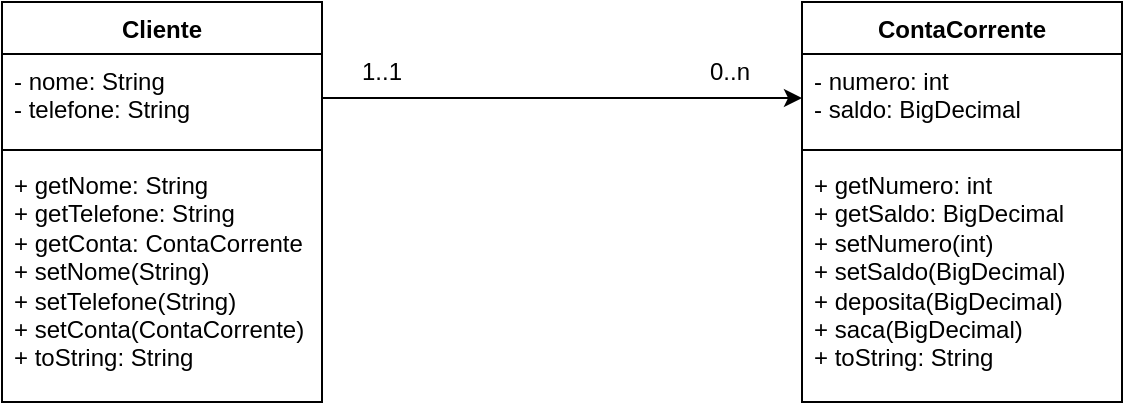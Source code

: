 <mxfile version="21.6.9" type="github">
  <diagram name="Página-1" id="pmiqno25pdLh-rv0fECQ">
    <mxGraphModel dx="733" dy="372" grid="1" gridSize="10" guides="1" tooltips="1" connect="1" arrows="1" fold="1" page="1" pageScale="1" pageWidth="827" pageHeight="1169" math="0" shadow="0">
      <root>
        <mxCell id="0" />
        <mxCell id="1" parent="0" />
        <mxCell id="qCAHFOTsjief-a_6bOyu-1" value="Cliente" style="swimlane;fontStyle=1;align=center;verticalAlign=top;childLayout=stackLayout;horizontal=1;startSize=26;horizontalStack=0;resizeParent=1;resizeParentMax=0;resizeLast=0;collapsible=1;marginBottom=0;whiteSpace=wrap;html=1;" vertex="1" parent="1">
          <mxGeometry x="80" y="80" width="160" height="200" as="geometry" />
        </mxCell>
        <mxCell id="qCAHFOTsjief-a_6bOyu-2" value="- nome: String&lt;br&gt;- telefone: String" style="text;strokeColor=none;fillColor=none;align=left;verticalAlign=top;spacingLeft=4;spacingRight=4;overflow=hidden;rotatable=0;points=[[0,0.5],[1,0.5]];portConstraint=eastwest;whiteSpace=wrap;html=1;" vertex="1" parent="qCAHFOTsjief-a_6bOyu-1">
          <mxGeometry y="26" width="160" height="44" as="geometry" />
        </mxCell>
        <mxCell id="qCAHFOTsjief-a_6bOyu-3" value="" style="line;strokeWidth=1;fillColor=none;align=left;verticalAlign=middle;spacingTop=-1;spacingLeft=3;spacingRight=3;rotatable=0;labelPosition=right;points=[];portConstraint=eastwest;strokeColor=inherit;" vertex="1" parent="qCAHFOTsjief-a_6bOyu-1">
          <mxGeometry y="70" width="160" height="8" as="geometry" />
        </mxCell>
        <mxCell id="qCAHFOTsjief-a_6bOyu-4" value="+ getNome: String&lt;br&gt;+ getTelefone: String&lt;br&gt;+ getConta: ContaCorrente&lt;br&gt;+ setNome(String)&lt;br&gt;+ setTelefone(String)&lt;br&gt;+ setConta(ContaCorrente)&lt;br&gt;+ toString: String" style="text;strokeColor=none;fillColor=none;align=left;verticalAlign=top;spacingLeft=4;spacingRight=4;overflow=hidden;rotatable=0;points=[[0,0.5],[1,0.5]];portConstraint=eastwest;whiteSpace=wrap;html=1;" vertex="1" parent="qCAHFOTsjief-a_6bOyu-1">
          <mxGeometry y="78" width="160" height="122" as="geometry" />
        </mxCell>
        <mxCell id="qCAHFOTsjief-a_6bOyu-5" value="ContaCorrente" style="swimlane;fontStyle=1;align=center;verticalAlign=top;childLayout=stackLayout;horizontal=1;startSize=26;horizontalStack=0;resizeParent=1;resizeParentMax=0;resizeLast=0;collapsible=1;marginBottom=0;whiteSpace=wrap;html=1;" vertex="1" parent="1">
          <mxGeometry x="480" y="80" width="160" height="200" as="geometry" />
        </mxCell>
        <mxCell id="qCAHFOTsjief-a_6bOyu-6" value="- numero: int&lt;br&gt;- saldo: BigDecimal" style="text;strokeColor=none;fillColor=none;align=left;verticalAlign=top;spacingLeft=4;spacingRight=4;overflow=hidden;rotatable=0;points=[[0,0.5],[1,0.5]];portConstraint=eastwest;whiteSpace=wrap;html=1;" vertex="1" parent="qCAHFOTsjief-a_6bOyu-5">
          <mxGeometry y="26" width="160" height="44" as="geometry" />
        </mxCell>
        <mxCell id="qCAHFOTsjief-a_6bOyu-7" value="" style="line;strokeWidth=1;fillColor=none;align=left;verticalAlign=middle;spacingTop=-1;spacingLeft=3;spacingRight=3;rotatable=0;labelPosition=right;points=[];portConstraint=eastwest;strokeColor=inherit;" vertex="1" parent="qCAHFOTsjief-a_6bOyu-5">
          <mxGeometry y="70" width="160" height="8" as="geometry" />
        </mxCell>
        <mxCell id="qCAHFOTsjief-a_6bOyu-8" value="+ getNumero: int&lt;br&gt;+ getSaldo: BigDecimal&lt;br&gt;+ setNumero(int)&lt;br&gt;+ setSaldo(BigDecimal)&lt;br&gt;+ deposita(BigDecimal)&lt;br&gt;+ saca(BigDecimal)&lt;br&gt;+ toString: String" style="text;strokeColor=none;fillColor=none;align=left;verticalAlign=top;spacingLeft=4;spacingRight=4;overflow=hidden;rotatable=0;points=[[0,0.5],[1,0.5]];portConstraint=eastwest;whiteSpace=wrap;html=1;" vertex="1" parent="qCAHFOTsjief-a_6bOyu-5">
          <mxGeometry y="78" width="160" height="122" as="geometry" />
        </mxCell>
        <mxCell id="qCAHFOTsjief-a_6bOyu-10" style="edgeStyle=orthogonalEdgeStyle;rounded=0;orthogonalLoop=1;jettySize=auto;html=1;entryX=0;entryY=0.5;entryDx=0;entryDy=0;" edge="1" parent="1" source="qCAHFOTsjief-a_6bOyu-2" target="qCAHFOTsjief-a_6bOyu-6">
          <mxGeometry relative="1" as="geometry" />
        </mxCell>
        <mxCell id="qCAHFOTsjief-a_6bOyu-11" value="1..1" style="text;html=1;strokeColor=none;fillColor=none;align=center;verticalAlign=middle;whiteSpace=wrap;rounded=0;" vertex="1" parent="1">
          <mxGeometry x="240" y="100" width="60" height="30" as="geometry" />
        </mxCell>
        <mxCell id="qCAHFOTsjief-a_6bOyu-12" value="0..n" style="text;html=1;strokeColor=none;fillColor=none;align=center;verticalAlign=middle;whiteSpace=wrap;rounded=0;" vertex="1" parent="1">
          <mxGeometry x="414" y="100" width="60" height="30" as="geometry" />
        </mxCell>
      </root>
    </mxGraphModel>
  </diagram>
</mxfile>

